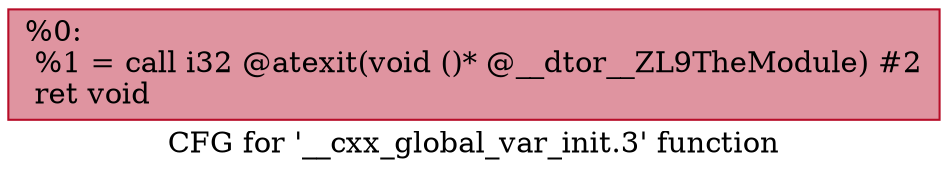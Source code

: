 digraph "CFG for '__cxx_global_var_init.3' function" {
	label="CFG for '__cxx_global_var_init.3' function";

	Node0x1b8fe9a67e0 [shape=record,color="#b70d28ff", style=filled, fillcolor="#b70d2870",label="{%0:\l  %1 = call i32 @atexit(void ()* @__dtor__ZL9TheModule) #2\l  ret void\l}"];
}
